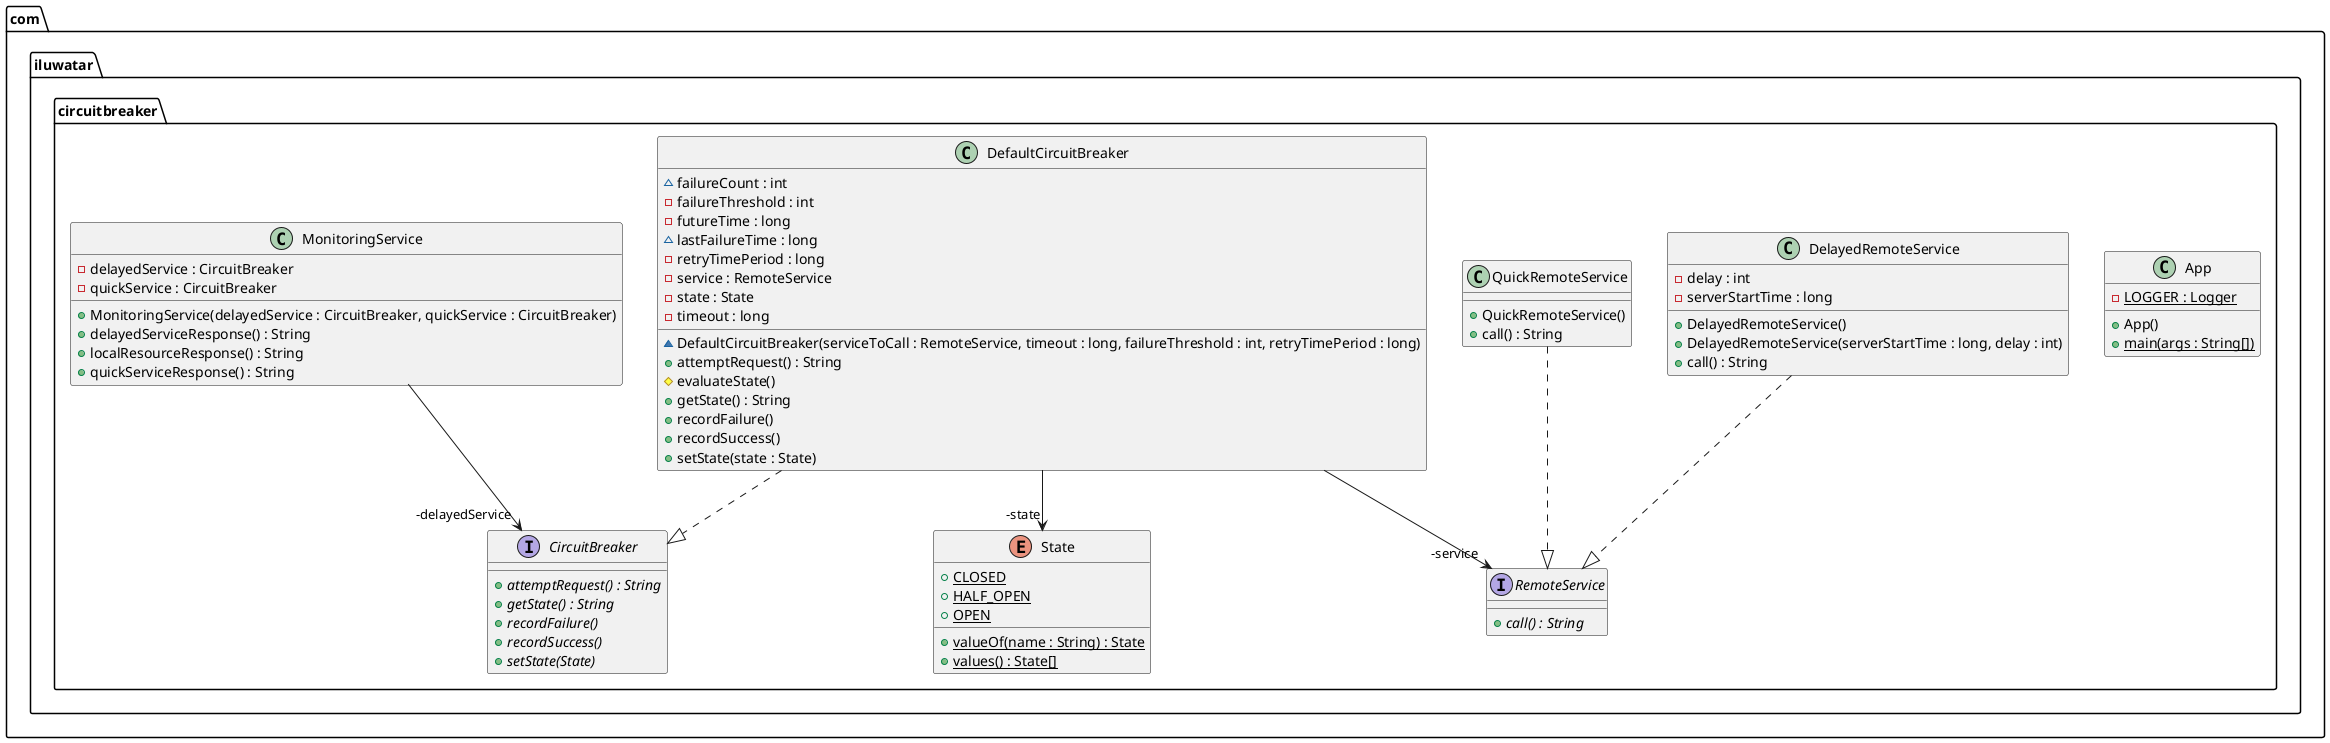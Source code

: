 @startuml
package com.iluwatar.circuitbreaker {
  class App {
    - LOGGER : Logger {static}
    + App()
    + main(args : String[]) {static}
  }
  interface CircuitBreaker {
    + attemptRequest() : String {abstract}
    + getState() : String {abstract}
    + recordFailure() {abstract}
    + recordSuccess() {abstract}
    + setState(State) {abstract}
  }
  class DefaultCircuitBreaker {
    ~ failureCount : int
    - failureThreshold : int
    - futureTime : long
    ~ lastFailureTime : long
    - retryTimePeriod : long
    - service : RemoteService
    - state : State
    - timeout : long
    ~ DefaultCircuitBreaker(serviceToCall : RemoteService, timeout : long, failureThreshold : int, retryTimePeriod : long)
    + attemptRequest() : String
    # evaluateState()
    + getState() : String
    + recordFailure()
    + recordSuccess()
    + setState(state : State)
  }
  class DelayedRemoteService {
    - delay : int
    - serverStartTime : long
    + DelayedRemoteService()
    + DelayedRemoteService(serverStartTime : long, delay : int)
    + call() : String
  }
  class MonitoringService {
    - delayedService : CircuitBreaker
    - quickService : CircuitBreaker
    + MonitoringService(delayedService : CircuitBreaker, quickService : CircuitBreaker)
    + delayedServiceResponse() : String
    + localResourceResponse() : String
    + quickServiceResponse() : String
  }
  class QuickRemoteService {
    + QuickRemoteService()
    + call() : String
  }
  interface RemoteService {
    + call() : String {abstract}
  }
  enum State {
    + CLOSED {static}
    + HALF_OPEN {static}
    + OPEN {static}
    + valueOf(name : String) : State {static}
    + values() : State[] {static}
  }
}
DefaultCircuitBreaker -->  "-state" State
MonitoringService -->  "-delayedService" CircuitBreaker
DefaultCircuitBreaker -->  "-service" RemoteService
DefaultCircuitBreaker ..|> CircuitBreaker 
DelayedRemoteService ..|> RemoteService 
QuickRemoteService ..|> RemoteService 
@enduml